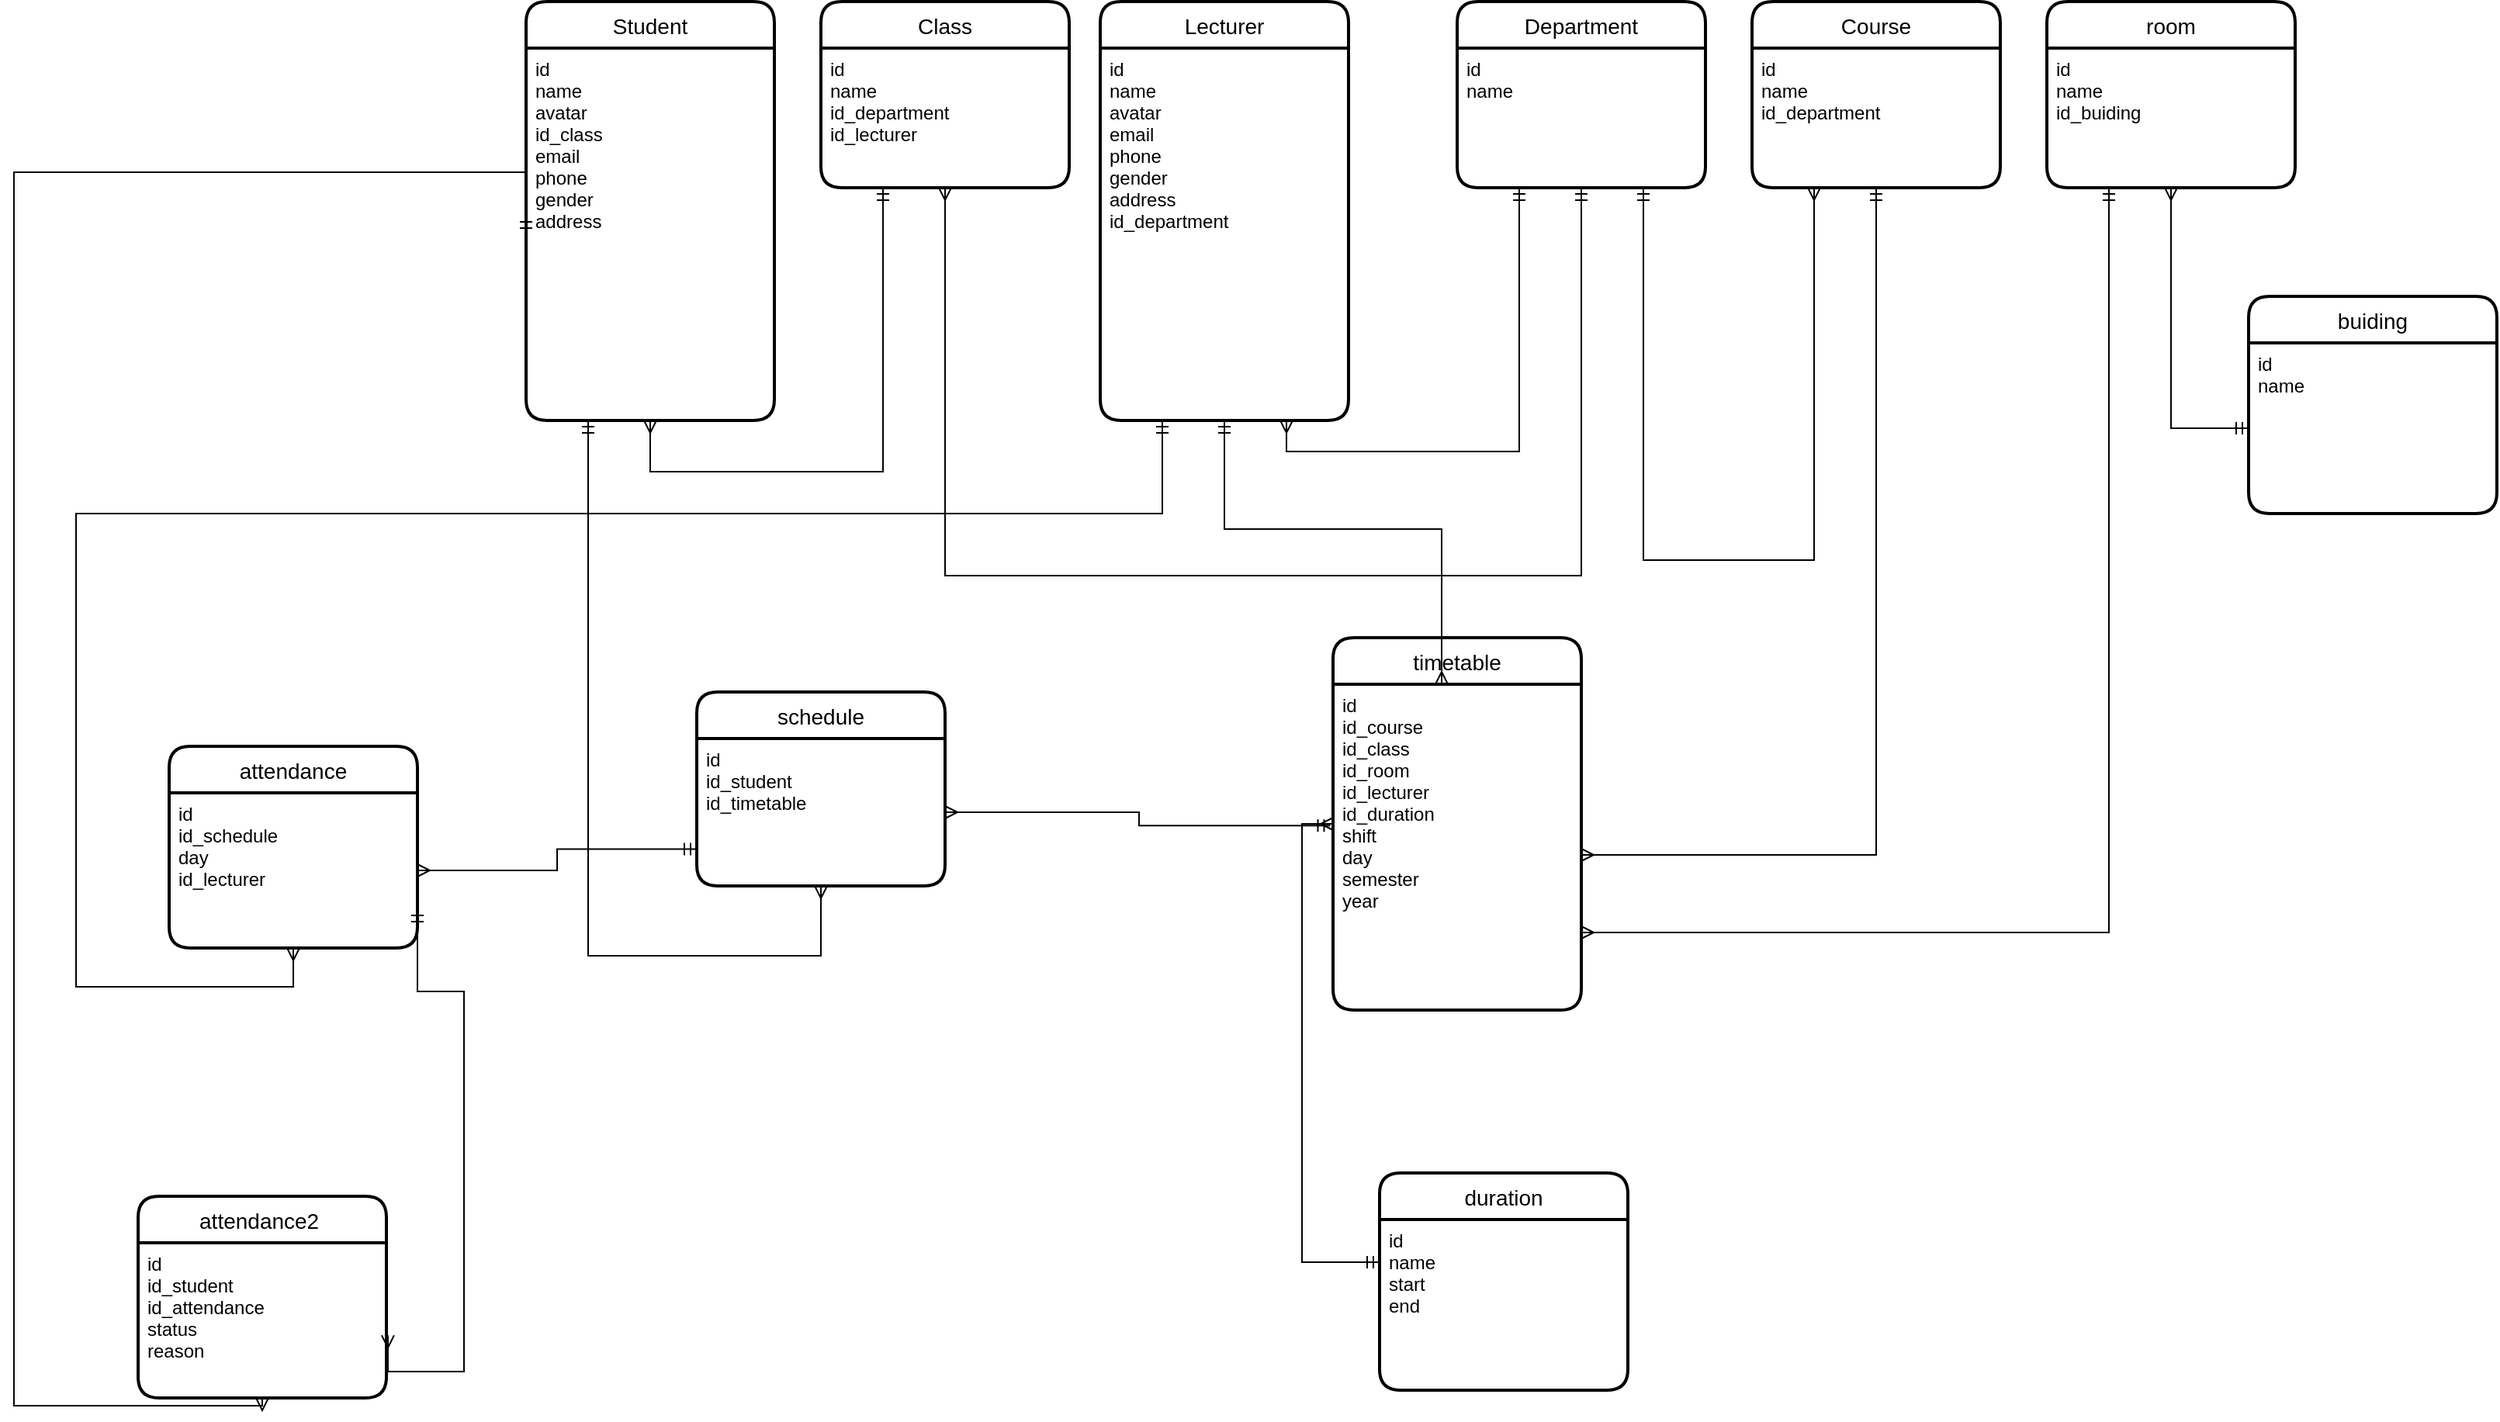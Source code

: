 <mxfile version="19.0.3" type="device"><diagram id="3rJqissA6JiDLcgNYCH2" name="Page-1"><mxGraphModel dx="1730" dy="1068" grid="1" gridSize="10" guides="1" tooltips="1" connect="1" arrows="1" fold="1" page="1" pageScale="1" pageWidth="827" pageHeight="1169" math="0" shadow="0"><root><mxCell id="0"/><mxCell id="1" parent="0"/><mxCell id="PKEaGX2Zyq90DAuyqYgx-13" value="Student" style="swimlane;childLayout=stackLayout;horizontal=1;startSize=30;horizontalStack=0;rounded=1;fontSize=14;fontStyle=0;strokeWidth=2;resizeParent=0;resizeLast=1;shadow=0;dashed=0;align=center;" parent="1" vertex="1"><mxGeometry x="360" y="40" width="160" height="270" as="geometry"/></mxCell><mxCell id="PKEaGX2Zyq90DAuyqYgx-14" value="id&#10;name&#10;avatar&#10;id_class&#10;email &#10;phone&#10;gender&#10;address&#10;&#10;" style="align=left;strokeColor=none;fillColor=none;spacingLeft=4;fontSize=12;verticalAlign=top;resizable=0;rotatable=0;part=1;" parent="PKEaGX2Zyq90DAuyqYgx-13" vertex="1"><mxGeometry y="30" width="160" height="240" as="geometry"/></mxCell><mxCell id="j5pKJVtfpeDa8EhqU6QL-40" style="edgeStyle=orthogonalEdgeStyle;rounded=0;orthogonalLoop=1;jettySize=auto;html=1;entryX=0.5;entryY=1;entryDx=0;entryDy=0;startArrow=ERmany;startFill=0;endArrow=ERmandOne;endFill=0;" parent="1" source="PKEaGX2Zyq90DAuyqYgx-18" target="PKEaGX2Zyq90DAuyqYgx-21" edge="1"><mxGeometry relative="1" as="geometry"><Array as="points"><mxPoint x="630" y="410"/><mxPoint x="1040" y="410"/></Array></mxGeometry></mxCell><mxCell id="PKEaGX2Zyq90DAuyqYgx-18" value="Class" style="swimlane;childLayout=stackLayout;horizontal=1;startSize=30;horizontalStack=0;rounded=1;fontSize=14;fontStyle=0;strokeWidth=2;resizeParent=0;resizeLast=1;shadow=0;dashed=0;align=center;" parent="1" vertex="1"><mxGeometry x="550" y="40" width="160" height="120" as="geometry"/></mxCell><mxCell id="PKEaGX2Zyq90DAuyqYgx-19" value="id&#10;name&#10;id_department&#10;id_lecturer" style="align=left;strokeColor=none;fillColor=none;spacingLeft=4;fontSize=12;verticalAlign=top;resizable=0;rotatable=0;part=1;" parent="PKEaGX2Zyq90DAuyqYgx-18" vertex="1"><mxGeometry y="30" width="160" height="90" as="geometry"/></mxCell><mxCell id="PKEaGX2Zyq90DAuyqYgx-20" value="Department" style="swimlane;childLayout=stackLayout;horizontal=1;startSize=30;horizontalStack=0;rounded=1;fontSize=14;fontStyle=0;strokeWidth=2;resizeParent=0;resizeLast=1;shadow=0;dashed=0;align=center;" parent="1" vertex="1"><mxGeometry x="960" y="40" width="160" height="120" as="geometry"/></mxCell><mxCell id="PKEaGX2Zyq90DAuyqYgx-21" value="id&#10;name" style="align=left;strokeColor=none;fillColor=none;spacingLeft=4;fontSize=12;verticalAlign=top;resizable=0;rotatable=0;part=1;" parent="PKEaGX2Zyq90DAuyqYgx-20" vertex="1"><mxGeometry y="30" width="160" height="90" as="geometry"/></mxCell><mxCell id="j5pKJVtfpeDa8EhqU6QL-22" style="edgeStyle=orthogonalEdgeStyle;rounded=0;orthogonalLoop=1;jettySize=auto;html=1;entryX=0;entryY=0.25;entryDx=0;entryDy=0;startArrow=ERmany;startFill=0;endArrow=ERmandOne;endFill=0;" parent="1" source="PKEaGX2Zyq90DAuyqYgx-22" target="j5pKJVtfpeDa8EhqU6QL-10" edge="1"><mxGeometry relative="1" as="geometry"><Array as="points"><mxPoint x="860" y="853"/></Array></mxGeometry></mxCell><mxCell id="PKEaGX2Zyq90DAuyqYgx-22" value="timetable" style="swimlane;childLayout=stackLayout;horizontal=1;startSize=30;horizontalStack=0;rounded=1;fontSize=14;fontStyle=0;strokeWidth=2;resizeParent=0;resizeLast=1;shadow=0;dashed=0;align=center;" parent="1" vertex="1"><mxGeometry x="880" y="450" width="160" height="240" as="geometry"/></mxCell><mxCell id="PKEaGX2Zyq90DAuyqYgx-23" value="id&#10;id_course&#10;id_class&#10;id_room&#10;id_lecturer&#10;id_duration&#10;shift&#10;day&#10;semester&#10;year&#10;" style="align=left;strokeColor=none;fillColor=none;spacingLeft=4;fontSize=12;verticalAlign=top;resizable=0;rotatable=0;part=1;" parent="PKEaGX2Zyq90DAuyqYgx-22" vertex="1"><mxGeometry y="30" width="160" height="210" as="geometry"/></mxCell><mxCell id="ItVR99mCIWh2kCKYdXxZ-1" value="Course" style="swimlane;childLayout=stackLayout;horizontal=1;startSize=30;horizontalStack=0;rounded=1;fontSize=14;fontStyle=0;strokeWidth=2;resizeParent=0;resizeLast=1;shadow=0;dashed=0;align=center;" parent="1" vertex="1"><mxGeometry x="1150" y="40" width="160" height="120" as="geometry"/></mxCell><mxCell id="ItVR99mCIWh2kCKYdXxZ-2" value="id&#10;name&#10;id_department" style="align=left;strokeColor=none;fillColor=none;spacingLeft=4;fontSize=12;verticalAlign=top;resizable=0;rotatable=0;part=1;" parent="ItVR99mCIWh2kCKYdXxZ-1" vertex="1"><mxGeometry y="30" width="160" height="90" as="geometry"/></mxCell><mxCell id="ItVR99mCIWh2kCKYdXxZ-3" value="room" style="swimlane;childLayout=stackLayout;horizontal=1;startSize=30;horizontalStack=0;rounded=1;fontSize=14;fontStyle=0;strokeWidth=2;resizeParent=0;resizeLast=1;shadow=0;dashed=0;align=center;" parent="1" vertex="1"><mxGeometry x="1340" y="40" width="160" height="120" as="geometry"/></mxCell><mxCell id="ItVR99mCIWh2kCKYdXxZ-4" value="id&#10;name&#10;id_buiding&#10;" style="align=left;strokeColor=none;fillColor=none;spacingLeft=4;fontSize=12;verticalAlign=top;resizable=0;rotatable=0;part=1;" parent="ItVR99mCIWh2kCKYdXxZ-3" vertex="1"><mxGeometry y="30" width="160" height="90" as="geometry"/></mxCell><mxCell id="j5pKJVtfpeDa8EhqU6QL-4" value="buiding" style="swimlane;childLayout=stackLayout;horizontal=1;startSize=30;horizontalStack=0;rounded=1;fontSize=14;fontStyle=0;strokeWidth=2;resizeParent=0;resizeLast=1;shadow=0;dashed=0;align=center;" parent="1" vertex="1"><mxGeometry x="1470" y="230" width="160" height="140" as="geometry"/></mxCell><mxCell id="j5pKJVtfpeDa8EhqU6QL-5" value="id&#10;name &#10;" style="align=left;strokeColor=none;fillColor=none;spacingLeft=4;fontSize=12;verticalAlign=top;resizable=0;rotatable=0;part=1;" parent="j5pKJVtfpeDa8EhqU6QL-4" vertex="1"><mxGeometry y="30" width="160" height="110" as="geometry"/></mxCell><mxCell id="j5pKJVtfpeDa8EhqU6QL-9" value="duration" style="swimlane;childLayout=stackLayout;horizontal=1;startSize=30;horizontalStack=0;rounded=1;fontSize=14;fontStyle=0;strokeWidth=2;resizeParent=0;resizeLast=1;shadow=0;dashed=0;align=center;" parent="1" vertex="1"><mxGeometry x="910" y="795" width="160" height="140" as="geometry"/></mxCell><mxCell id="j5pKJVtfpeDa8EhqU6QL-10" value="id&#10;name&#10;start&#10;end     &#10;" style="align=left;strokeColor=none;fillColor=none;spacingLeft=4;fontSize=12;verticalAlign=top;resizable=0;rotatable=0;part=1;" parent="j5pKJVtfpeDa8EhqU6QL-9" vertex="1"><mxGeometry y="30" width="160" height="110" as="geometry"/></mxCell><mxCell id="j5pKJVtfpeDa8EhqU6QL-15" value="" style="edgeStyle=orthogonalEdgeStyle;fontSize=12;html=1;endArrow=ERmandOne;startArrow=ERmany;rounded=0;entryX=0.25;entryY=1;entryDx=0;entryDy=0;startFill=0;exitX=0.75;exitY=1;exitDx=0;exitDy=0;" parent="1" source="PKEaGX2Zyq90DAuyqYgx-17" target="PKEaGX2Zyq90DAuyqYgx-21" edge="1"><mxGeometry width="100" height="100" relative="1" as="geometry"><mxPoint x="930" y="280" as="sourcePoint"/><mxPoint x="930" y="300" as="targetPoint"/><Array as="points"><mxPoint x="850" y="330"/><mxPoint x="1000" y="330"/></Array></mxGeometry></mxCell><mxCell id="PKEaGX2Zyq90DAuyqYgx-16" value="Lecturer" style="swimlane;childLayout=stackLayout;horizontal=1;startSize=30;horizontalStack=0;rounded=1;fontSize=14;fontStyle=0;strokeWidth=2;resizeParent=0;resizeLast=1;shadow=0;dashed=0;align=center;" parent="1" vertex="1"><mxGeometry x="730" y="40" width="160" height="270" as="geometry"/></mxCell><mxCell id="PKEaGX2Zyq90DAuyqYgx-17" value="id&#10;name&#10;avatar&#10;email&#10;phone&#10;gender&#10;address &#10;id_department" style="align=left;strokeColor=none;fillColor=none;spacingLeft=4;fontSize=12;verticalAlign=top;resizable=0;rotatable=0;part=1;" parent="PKEaGX2Zyq90DAuyqYgx-16" vertex="1"><mxGeometry y="30" width="160" height="240" as="geometry"/></mxCell><mxCell id="j5pKJVtfpeDa8EhqU6QL-16" value="" style="edgeStyle=orthogonalEdgeStyle;fontSize=12;html=1;endArrow=ERmandOne;startArrow=ERmany;rounded=0;startFill=0;entryX=0.25;entryY=1;entryDx=0;entryDy=0;exitX=0.5;exitY=1;exitDx=0;exitDy=0;" parent="1" source="PKEaGX2Zyq90DAuyqYgx-14" target="PKEaGX2Zyq90DAuyqYgx-19" edge="1"><mxGeometry width="100" height="100" relative="1" as="geometry"><mxPoint x="570" y="160" as="sourcePoint"/><mxPoint x="570" y="190" as="targetPoint"/><Array as="points"><mxPoint x="440" y="343"/><mxPoint x="590" y="343"/></Array></mxGeometry></mxCell><mxCell id="j5pKJVtfpeDa8EhqU6QL-17" value="" style="edgeStyle=orthogonalEdgeStyle;fontSize=12;html=1;endArrow=ERmany;startArrow=ERmandOne;rounded=0;exitX=0.75;exitY=1;exitDx=0;exitDy=0;entryX=0.25;entryY=1;entryDx=0;entryDy=0;endFill=0;startFill=0;" parent="1" source="PKEaGX2Zyq90DAuyqYgx-21" target="ItVR99mCIWh2kCKYdXxZ-2" edge="1"><mxGeometry width="100" height="100" relative="1" as="geometry"><mxPoint x="1151.92" y="367.8" as="sourcePoint"/><mxPoint x="1170" y="245" as="targetPoint"/><Array as="points"><mxPoint x="1080" y="400"/><mxPoint x="1190" y="400"/></Array></mxGeometry></mxCell><mxCell id="j5pKJVtfpeDa8EhqU6QL-25" style="edgeStyle=orthogonalEdgeStyle;rounded=0;orthogonalLoop=1;jettySize=auto;html=1;startArrow=ERmany;startFill=0;endArrow=ERmandOne;endFill=0;entryX=0.5;entryY=1;entryDx=0;entryDy=0;" parent="1" source="PKEaGX2Zyq90DAuyqYgx-23" target="PKEaGX2Zyq90DAuyqYgx-17" edge="1"><mxGeometry relative="1" as="geometry"><Array as="points"><mxPoint x="950" y="560"/><mxPoint x="950" y="380"/><mxPoint x="810" y="380"/></Array><mxPoint x="790" y="290" as="targetPoint"/></mxGeometry></mxCell><mxCell id="j5pKJVtfpeDa8EhqU6QL-26" style="edgeStyle=orthogonalEdgeStyle;rounded=0;orthogonalLoop=1;jettySize=auto;html=1;startArrow=ERmany;startFill=0;endArrow=ERmandOne;endFill=0;entryX=0.25;entryY=1;entryDx=0;entryDy=0;" parent="1" source="PKEaGX2Zyq90DAuyqYgx-23" target="ItVR99mCIWh2kCKYdXxZ-4" edge="1"><mxGeometry relative="1" as="geometry"><Array as="points"><mxPoint x="1380" y="640"/></Array><mxPoint x="1400" y="570" as="targetPoint"/></mxGeometry></mxCell><mxCell id="j5pKJVtfpeDa8EhqU6QL-28" style="edgeStyle=orthogonalEdgeStyle;rounded=0;orthogonalLoop=1;jettySize=auto;html=1;entryX=0.5;entryY=1;entryDx=0;entryDy=0;startArrow=ERmany;startFill=0;endArrow=ERmandOne;endFill=0;" parent="1" source="PKEaGX2Zyq90DAuyqYgx-23" target="ItVR99mCIWh2kCKYdXxZ-2" edge="1"><mxGeometry relative="1" as="geometry"><Array as="points"><mxPoint x="1230" y="590"/></Array></mxGeometry></mxCell><mxCell id="j5pKJVtfpeDa8EhqU6QL-29" style="edgeStyle=orthogonalEdgeStyle;rounded=0;orthogonalLoop=1;jettySize=auto;html=1;startArrow=ERmany;startFill=0;endArrow=ERmandOne;endFill=0;entryX=0;entryY=0.5;entryDx=0;entryDy=0;exitX=0.5;exitY=1;exitDx=0;exitDy=0;" parent="1" source="ItVR99mCIWh2kCKYdXxZ-4" target="j5pKJVtfpeDa8EhqU6QL-5" edge="1"><mxGeometry relative="1" as="geometry"><mxPoint x="1390" y="350" as="targetPoint"/><Array as="points"><mxPoint x="1420" y="315"/></Array></mxGeometry></mxCell><mxCell id="j5pKJVtfpeDa8EhqU6QL-32" value="schedule" style="swimlane;childLayout=stackLayout;horizontal=1;startSize=30;horizontalStack=0;rounded=1;fontSize=14;fontStyle=0;strokeWidth=2;resizeParent=0;resizeLast=1;shadow=0;dashed=0;align=center;" parent="1" vertex="1"><mxGeometry x="470" y="485" width="160" height="125" as="geometry"/></mxCell><mxCell id="j5pKJVtfpeDa8EhqU6QL-34" value="id&#10;id_student&#10;id_timetable" style="align=left;strokeColor=none;fillColor=none;spacingLeft=4;fontSize=12;verticalAlign=top;resizable=0;rotatable=0;part=1;" parent="j5pKJVtfpeDa8EhqU6QL-32" vertex="1"><mxGeometry y="30" width="160" height="95" as="geometry"/></mxCell><mxCell id="j5pKJVtfpeDa8EhqU6QL-35" style="edgeStyle=orthogonalEdgeStyle;rounded=0;orthogonalLoop=1;jettySize=auto;html=1;startArrow=ERmany;startFill=0;endArrow=ERmandOne;endFill=0;entryX=-0.011;entryY=0.434;entryDx=0;entryDy=0;entryPerimeter=0;" parent="1" source="j5pKJVtfpeDa8EhqU6QL-34" target="PKEaGX2Zyq90DAuyqYgx-23" edge="1"><mxGeometry relative="1" as="geometry"><mxPoint x="590" y="655.0" as="targetPoint"/></mxGeometry></mxCell><mxCell id="j5pKJVtfpeDa8EhqU6QL-36" style="edgeStyle=orthogonalEdgeStyle;rounded=0;orthogonalLoop=1;jettySize=auto;html=1;entryX=0.25;entryY=1;entryDx=0;entryDy=0;startArrow=ERmany;startFill=0;endArrow=ERmandOne;endFill=0;" parent="1" source="j5pKJVtfpeDa8EhqU6QL-34" target="PKEaGX2Zyq90DAuyqYgx-14" edge="1"><mxGeometry relative="1" as="geometry"><Array as="points"><mxPoint x="400" y="655"/></Array></mxGeometry></mxCell><mxCell id="L8MFfa51mEWzMr1RMMXo-1" value="attendance" style="swimlane;childLayout=stackLayout;horizontal=1;startSize=30;horizontalStack=0;rounded=1;fontSize=14;fontStyle=0;strokeWidth=2;resizeParent=0;resizeLast=1;shadow=0;dashed=0;align=center;" parent="1" vertex="1"><mxGeometry x="130" y="520" width="160" height="130" as="geometry"/></mxCell><mxCell id="L8MFfa51mEWzMr1RMMXo-2" value="id&#10;id_schedule&#10;day&#10;id_lecturer" style="align=left;strokeColor=none;fillColor=none;spacingLeft=4;fontSize=12;verticalAlign=top;resizable=0;rotatable=0;part=1;" parent="L8MFfa51mEWzMr1RMMXo-1" vertex="1"><mxGeometry y="30" width="160" height="100" as="geometry"/></mxCell><mxCell id="L8MFfa51mEWzMr1RMMXo-3" value="attendance2 " style="swimlane;childLayout=stackLayout;horizontal=1;startSize=30;horizontalStack=0;rounded=1;fontSize=14;fontStyle=0;strokeWidth=2;resizeParent=0;resizeLast=1;shadow=0;dashed=0;align=center;" parent="1" vertex="1"><mxGeometry x="110" y="810" width="160" height="130" as="geometry"/></mxCell><mxCell id="L8MFfa51mEWzMr1RMMXo-4" value="id&#10;id_student&#10;id_attendance&#10;status&#10;reason" style="align=left;strokeColor=none;fillColor=none;spacingLeft=4;fontSize=12;verticalAlign=top;resizable=0;rotatable=0;part=1;" parent="L8MFfa51mEWzMr1RMMXo-3" vertex="1"><mxGeometry y="30" width="160" height="100" as="geometry"/></mxCell><mxCell id="L8MFfa51mEWzMr1RMMXo-5" style="edgeStyle=orthogonalEdgeStyle;rounded=0;orthogonalLoop=1;jettySize=auto;html=1;entryX=0;entryY=0.75;entryDx=0;entryDy=0;startArrow=ERmany;startFill=0;endArrow=ERmandOne;endFill=0;" parent="1" source="L8MFfa51mEWzMr1RMMXo-2" target="j5pKJVtfpeDa8EhqU6QL-34" edge="1"><mxGeometry relative="1" as="geometry"/></mxCell><mxCell id="L8MFfa51mEWzMr1RMMXo-6" style="edgeStyle=orthogonalEdgeStyle;rounded=0;orthogonalLoop=1;jettySize=auto;html=1;startArrow=ERmandOne;startFill=0;endArrow=ERmany;endFill=0;exitX=1;exitY=0.75;exitDx=0;exitDy=0;entryX=1.006;entryY=0.596;entryDx=0;entryDy=0;entryPerimeter=0;" parent="1" source="L8MFfa51mEWzMr1RMMXo-2" target="L8MFfa51mEWzMr1RMMXo-4" edge="1"><mxGeometry relative="1" as="geometry"><mxPoint x="320" y="940" as="targetPoint"/><Array as="points"><mxPoint x="320" y="678"/><mxPoint x="320" y="923"/></Array></mxGeometry></mxCell><mxCell id="L8MFfa51mEWzMr1RMMXo-7" style="edgeStyle=orthogonalEdgeStyle;rounded=0;orthogonalLoop=1;jettySize=auto;html=1;entryX=0.25;entryY=1;entryDx=0;entryDy=0;startArrow=ERmany;startFill=0;endArrow=ERmandOne;endFill=0;" parent="1" source="L8MFfa51mEWzMr1RMMXo-2" target="PKEaGX2Zyq90DAuyqYgx-17" edge="1"><mxGeometry relative="1" as="geometry"><Array as="points"><mxPoint x="70" y="675"/><mxPoint x="70" y="370"/><mxPoint x="770" y="370"/></Array></mxGeometry></mxCell><mxCell id="L8MFfa51mEWzMr1RMMXo-8" style="edgeStyle=orthogonalEdgeStyle;rounded=0;orthogonalLoop=1;jettySize=auto;html=1;entryX=0;entryY=0.5;entryDx=0;entryDy=0;startArrow=ERmany;startFill=0;endArrow=ERmandOne;endFill=0;" parent="1" source="L8MFfa51mEWzMr1RMMXo-4" target="PKEaGX2Zyq90DAuyqYgx-14" edge="1"><mxGeometry relative="1" as="geometry"><Array as="points"><mxPoint x="30" y="945"/><mxPoint x="30" y="150"/></Array></mxGeometry></mxCell></root></mxGraphModel></diagram></mxfile>